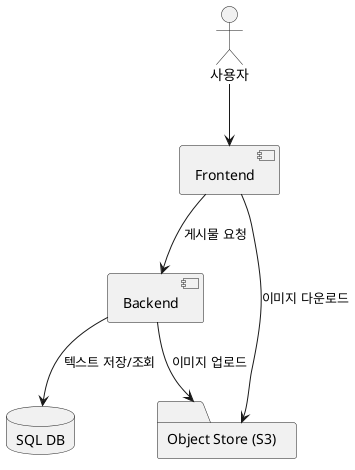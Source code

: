 @startuml ModularDesign
actor 사용자
component "Frontend" as FE
component "Backend" as BE
database "SQL DB" as SQL
folder "Object Store (S3)" as S3

사용자 --> FE
FE --> BE : 게시물 요청
BE --> SQL : 텍스트 저장/조회
BE --> S3 : 이미지 업로드
FE --> S3 : 이미지 다운로드
@enduml